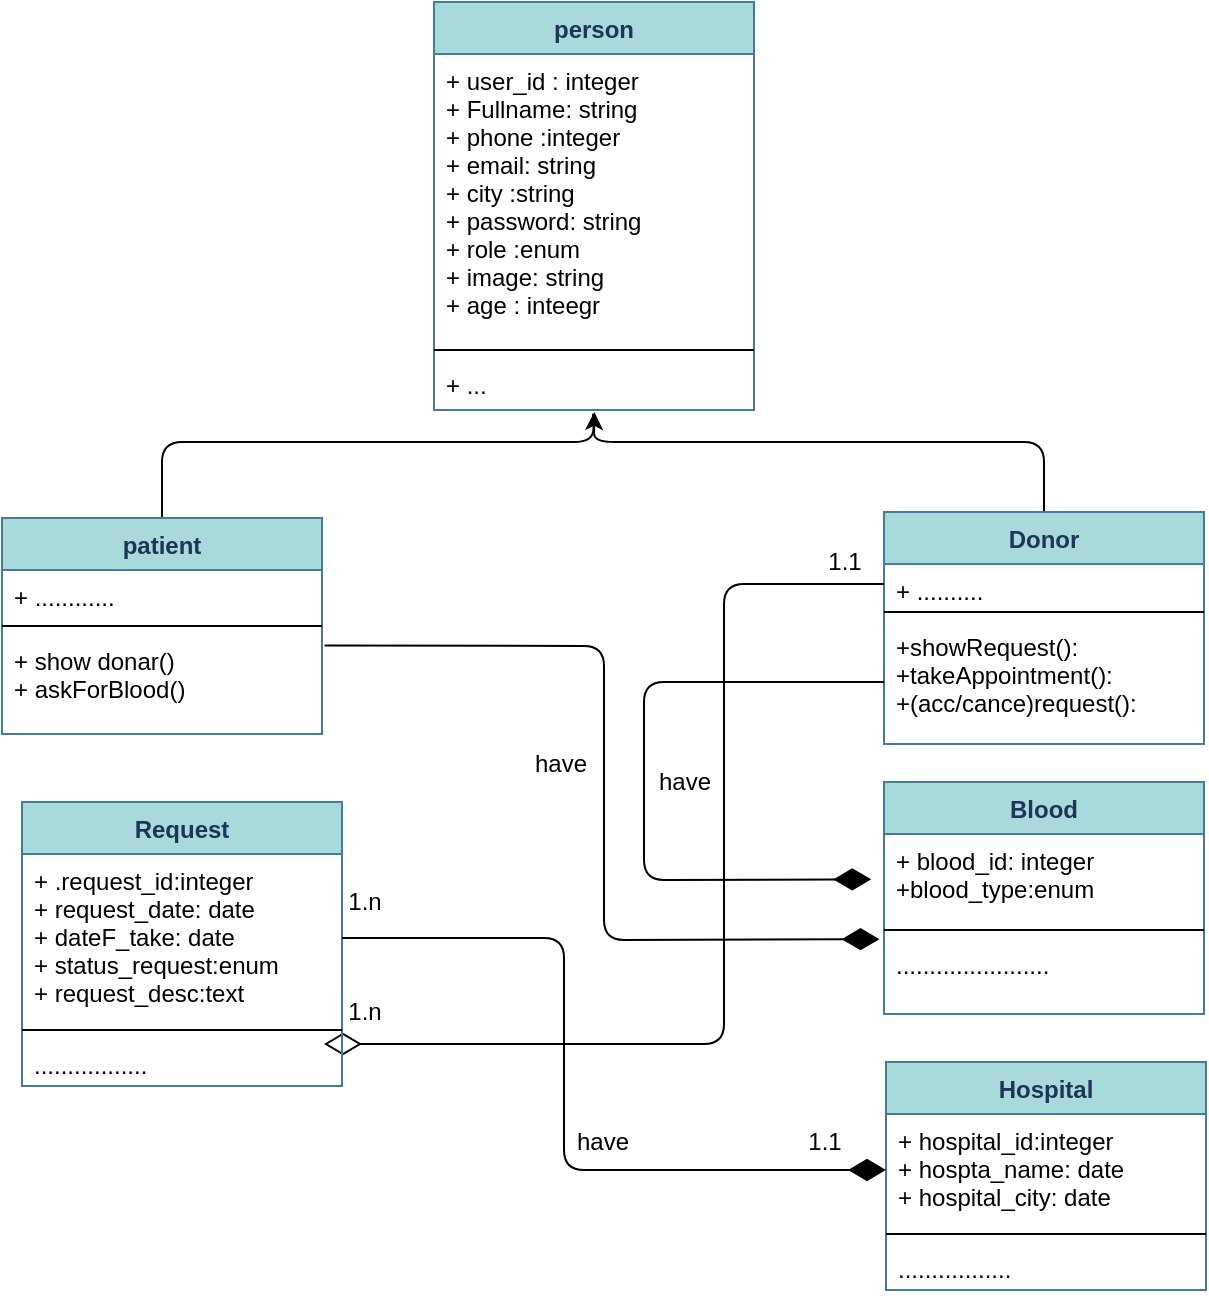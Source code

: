 <mxfile>
    <diagram id="tkmeULXVe4Xe8TgsIE7m" name="Page-1">
        <mxGraphModel dx="610" dy="689" grid="1" gridSize="10" guides="1" tooltips="1" connect="1" arrows="1" fold="1" page="1" pageScale="1" pageWidth="850" pageHeight="1100" math="0" shadow="0">
            <root>
                <mxCell id="0"/>
                <mxCell id="1" parent="0"/>
                <mxCell id="50" value="person" style="swimlane;fontStyle=1;align=center;verticalAlign=top;childLayout=stackLayout;horizontal=1;startSize=26;horizontalStack=0;resizeParent=1;resizeParentMax=0;resizeLast=0;collapsible=1;marginBottom=0;rounded=0;sketch=0;strokeColor=#457B9D;fillColor=#A8DADC;fontColor=#1D3557;" parent="1" vertex="1">
                    <mxGeometry x="326" y="420" width="160" height="204" as="geometry"/>
                </mxCell>
                <mxCell id="51" value="+ user_id : integer&#10;+ Fullname: string&#10;+ phone :integer&#10;+ email: string&#10;+ city :string&#10;+ password: string&#10;+ role :enum&#10;+ image: string&#10;+ age : inteegr&#10;" style="text;strokeColor=none;fillColor=none;align=left;verticalAlign=top;spacingLeft=4;spacingRight=4;overflow=hidden;rotatable=0;points=[[0,0.5],[1,0.5]];portConstraint=eastwest;" parent="50" vertex="1">
                    <mxGeometry y="26" width="160" height="144" as="geometry"/>
                </mxCell>
                <mxCell id="52" value="" style="line;strokeWidth=1;fillColor=none;align=left;verticalAlign=middle;spacingTop=-1;spacingLeft=3;spacingRight=3;rotatable=0;labelPosition=right;points=[];portConstraint=eastwest;" parent="50" vertex="1">
                    <mxGeometry y="170" width="160" height="8" as="geometry"/>
                </mxCell>
                <mxCell id="53" value="+ ..." style="text;strokeColor=none;fillColor=none;align=left;verticalAlign=top;spacingLeft=4;spacingRight=4;overflow=hidden;rotatable=0;points=[[0,0.5],[1,0.5]];portConstraint=eastwest;" parent="50" vertex="1">
                    <mxGeometry y="178" width="160" height="26" as="geometry"/>
                </mxCell>
                <mxCell id="71" style="edgeStyle=none;html=1;exitX=0.5;exitY=0;exitDx=0;exitDy=0;entryX=0.501;entryY=1.037;entryDx=0;entryDy=0;entryPerimeter=0;" parent="1" source="55" target="53" edge="1">
                    <mxGeometry relative="1" as="geometry">
                        <Array as="points">
                            <mxPoint x="631" y="640"/>
                            <mxPoint x="406" y="640"/>
                        </Array>
                    </mxGeometry>
                </mxCell>
                <mxCell id="55" value="Donor" style="swimlane;fontStyle=1;align=center;verticalAlign=top;childLayout=stackLayout;horizontal=1;startSize=26;horizontalStack=0;resizeParent=1;resizeParentMax=0;resizeLast=0;collapsible=1;marginBottom=0;rounded=0;sketch=0;strokeColor=#457B9D;fillColor=#A8DADC;fontColor=#1D3557;" parent="1" vertex="1">
                    <mxGeometry x="551" y="675" width="160" height="116" as="geometry"/>
                </mxCell>
                <mxCell id="56" value="+ ..........&#10;" style="text;strokeColor=none;fillColor=none;align=left;verticalAlign=top;spacingLeft=4;spacingRight=4;overflow=hidden;rotatable=0;points=[[0,0.5],[1,0.5]];portConstraint=eastwest;" parent="55" vertex="1">
                    <mxGeometry y="26" width="160" height="20" as="geometry"/>
                </mxCell>
                <mxCell id="57" value="" style="line;strokeWidth=1;fillColor=none;align=left;verticalAlign=middle;spacingTop=-1;spacingLeft=3;spacingRight=3;rotatable=0;labelPosition=right;points=[];portConstraint=eastwest;" parent="55" vertex="1">
                    <mxGeometry y="46" width="160" height="8" as="geometry"/>
                </mxCell>
                <mxCell id="58" value="+showRequest():&#10;+takeAppointment():&#10;+(acc/cance)request():" style="text;strokeColor=none;fillColor=none;align=left;verticalAlign=top;spacingLeft=4;spacingRight=4;overflow=hidden;rotatable=0;points=[[0,0.5],[1,0.5]];portConstraint=eastwest;" parent="55" vertex="1">
                    <mxGeometry y="54" width="160" height="62" as="geometry"/>
                </mxCell>
                <mxCell id="72" style="edgeStyle=none;html=1;exitX=0.5;exitY=0;exitDx=0;exitDy=0;endArrow=none;endFill=0;entryX=0.497;entryY=1.073;entryDx=0;entryDy=0;entryPerimeter=0;" parent="1" source="59" target="53" edge="1">
                    <mxGeometry relative="1" as="geometry">
                        <mxPoint x="401" y="630" as="targetPoint"/>
                        <Array as="points">
                            <mxPoint x="190" y="640"/>
                            <mxPoint x="406" y="640"/>
                        </Array>
                    </mxGeometry>
                </mxCell>
                <mxCell id="59" value="patient" style="swimlane;fontStyle=1;align=center;verticalAlign=top;childLayout=stackLayout;horizontal=1;startSize=26;horizontalStack=0;resizeParent=1;resizeParentMax=0;resizeLast=0;collapsible=1;marginBottom=0;rounded=0;sketch=0;strokeColor=#457B9D;fillColor=#A8DADC;fontColor=#1D3557;" parent="1" vertex="1">
                    <mxGeometry x="110" y="678" width="160" height="108" as="geometry"/>
                </mxCell>
                <mxCell id="60" value="+ ............&#10;" style="text;strokeColor=none;fillColor=none;align=left;verticalAlign=top;spacingLeft=4;spacingRight=4;overflow=hidden;rotatable=0;points=[[0,0.5],[1,0.5]];portConstraint=eastwest;" parent="59" vertex="1">
                    <mxGeometry y="26" width="160" height="24" as="geometry"/>
                </mxCell>
                <mxCell id="61" value="" style="line;strokeWidth=1;fillColor=none;align=left;verticalAlign=middle;spacingTop=-1;spacingLeft=3;spacingRight=3;rotatable=0;labelPosition=right;points=[];portConstraint=eastwest;" parent="59" vertex="1">
                    <mxGeometry y="50" width="160" height="8" as="geometry"/>
                </mxCell>
                <mxCell id="62" value="+ show donar()&#10;+ askForBlood()" style="text;strokeColor=none;fillColor=none;align=left;verticalAlign=top;spacingLeft=4;spacingRight=4;overflow=hidden;rotatable=0;points=[[0,0.5],[1,0.5]];portConstraint=eastwest;" parent="59" vertex="1">
                    <mxGeometry y="58" width="160" height="50" as="geometry"/>
                </mxCell>
                <mxCell id="64" value="" style="endArrow=diamondThin;endFill=1;endSize=16;html=1;entryX=-0.04;entryY=0.515;entryDx=0;entryDy=0;exitX=0;exitY=0.5;exitDx=0;exitDy=0;entryPerimeter=0;" parent="1" source="58" target="68" edge="1">
                    <mxGeometry width="160" relative="1" as="geometry">
                        <mxPoint x="486" y="765" as="sourcePoint"/>
                        <mxPoint x="431" y="780" as="targetPoint"/>
                        <Array as="points">
                            <mxPoint x="431" y="760"/>
                            <mxPoint x="431" y="859"/>
                        </Array>
                    </mxGeometry>
                </mxCell>
                <mxCell id="67" value="Blood" style="swimlane;fontStyle=1;align=center;verticalAlign=top;childLayout=stackLayout;horizontal=1;startSize=26;horizontalStack=0;resizeParent=1;resizeParentMax=0;resizeLast=0;collapsible=1;marginBottom=0;rounded=0;sketch=0;strokeColor=#457B9D;fillColor=#A8DADC;fontColor=#1D3557;" parent="1" vertex="1">
                    <mxGeometry x="551" y="810" width="160" height="116" as="geometry"/>
                </mxCell>
                <mxCell id="68" value="+ blood_id: integer&#10;+blood_type:enum " style="text;strokeColor=none;fillColor=none;align=left;verticalAlign=top;spacingLeft=4;spacingRight=4;overflow=hidden;rotatable=0;points=[[0,0.5],[1,0.5]];portConstraint=eastwest;" parent="67" vertex="1">
                    <mxGeometry y="26" width="160" height="44" as="geometry"/>
                </mxCell>
                <mxCell id="69" value="" style="line;strokeWidth=1;fillColor=none;align=left;verticalAlign=middle;spacingTop=-1;spacingLeft=3;spacingRight=3;rotatable=0;labelPosition=right;points=[];portConstraint=eastwest;" parent="67" vertex="1">
                    <mxGeometry y="70" width="160" height="8" as="geometry"/>
                </mxCell>
                <mxCell id="70" value="......................." style="text;strokeColor=none;fillColor=none;align=left;verticalAlign=top;spacingLeft=4;spacingRight=4;overflow=hidden;rotatable=0;points=[[0,0.5],[1,0.5]];portConstraint=eastwest;" parent="67" vertex="1">
                    <mxGeometry y="78" width="160" height="38" as="geometry"/>
                </mxCell>
                <mxCell id="73" value="have" style="text;html=1;align=center;verticalAlign=middle;resizable=0;points=[];autosize=1;strokeColor=none;fillColor=none;" parent="1" vertex="1">
                    <mxGeometry x="431" y="800" width="40" height="20" as="geometry"/>
                </mxCell>
                <mxCell id="74" value="" style="endArrow=diamondThin;endFill=1;endSize=16;html=1;entryX=-0.014;entryY=0.015;entryDx=0;entryDy=0;exitX=1.008;exitY=0.116;exitDx=0;exitDy=0;entryPerimeter=0;exitPerimeter=0;" parent="1" source="62" target="70" edge="1">
                    <mxGeometry width="160" relative="1" as="geometry">
                        <mxPoint x="421" y="760.5" as="sourcePoint"/>
                        <mxPoint x="414.6" y="859.16" as="targetPoint"/>
                        <Array as="points">
                            <mxPoint x="411" y="742"/>
                            <mxPoint x="411" y="889"/>
                        </Array>
                    </mxGeometry>
                </mxCell>
                <mxCell id="75" value="have" style="text;html=1;align=center;verticalAlign=middle;resizable=0;points=[];autosize=1;strokeColor=none;fillColor=none;" parent="1" vertex="1">
                    <mxGeometry x="369" y="791" width="40" height="20" as="geometry"/>
                </mxCell>
                <mxCell id="76" value="Hospital" style="swimlane;fontStyle=1;align=center;verticalAlign=top;childLayout=stackLayout;horizontal=1;startSize=26;horizontalStack=0;resizeParent=1;resizeParentMax=0;resizeLast=0;collapsible=1;marginBottom=0;rounded=0;sketch=0;strokeColor=#457B9D;fillColor=#A8DADC;fontColor=#1D3557;" parent="1" vertex="1">
                    <mxGeometry x="552" y="950" width="160" height="114" as="geometry"/>
                </mxCell>
                <mxCell id="77" value="+ hospital_id:integer&#10;+ hospta_name: date&#10;+ hospital_city: date" style="text;strokeColor=none;fillColor=none;align=left;verticalAlign=top;spacingLeft=4;spacingRight=4;overflow=hidden;rotatable=0;points=[[0,0.5],[1,0.5]];portConstraint=eastwest;" parent="76" vertex="1">
                    <mxGeometry y="26" width="160" height="56" as="geometry"/>
                </mxCell>
                <mxCell id="78" value="" style="line;strokeWidth=1;fillColor=none;align=left;verticalAlign=middle;spacingTop=-1;spacingLeft=3;spacingRight=3;rotatable=0;labelPosition=right;points=[];portConstraint=eastwest;" parent="76" vertex="1">
                    <mxGeometry y="82" width="160" height="8" as="geometry"/>
                </mxCell>
                <mxCell id="79" value="................." style="text;strokeColor=none;fillColor=none;align=left;verticalAlign=top;spacingLeft=4;spacingRight=4;overflow=hidden;rotatable=0;points=[[0,0.5],[1,0.5]];portConstraint=eastwest;" parent="76" vertex="1">
                    <mxGeometry y="90" width="160" height="24" as="geometry"/>
                </mxCell>
                <mxCell id="80" style="edgeStyle=none;html=1;exitX=0;exitY=0.5;exitDx=0;exitDy=0;endArrow=diamondThin;endFill=0;startSize=6;endSize=16;" parent="1" source="56" edge="1">
                    <mxGeometry relative="1" as="geometry">
                        <mxPoint x="271" y="941" as="targetPoint"/>
                        <Array as="points">
                            <mxPoint x="471" y="711"/>
                            <mxPoint x="471" y="941"/>
                        </Array>
                    </mxGeometry>
                </mxCell>
                <mxCell id="81" value="1.n" style="text;html=1;align=center;verticalAlign=middle;resizable=0;points=[];autosize=1;strokeColor=none;fillColor=none;" parent="1" vertex="1">
                    <mxGeometry x="276" y="915" width="30" height="20" as="geometry"/>
                </mxCell>
                <mxCell id="82" value="1.1" style="text;html=1;align=center;verticalAlign=middle;resizable=0;points=[];autosize=1;strokeColor=none;fillColor=none;" parent="1" vertex="1">
                    <mxGeometry x="516" y="690" width="30" height="20" as="geometry"/>
                </mxCell>
                <mxCell id="83" value="Request" style="swimlane;fontStyle=1;align=center;verticalAlign=top;childLayout=stackLayout;horizontal=1;startSize=26;horizontalStack=0;resizeParent=1;resizeParentMax=0;resizeLast=0;collapsible=1;marginBottom=0;rounded=0;sketch=0;strokeColor=#457B9D;fillColor=#A8DADC;fontColor=#1D3557;" parent="1" vertex="1">
                    <mxGeometry x="120" y="820" width="160" height="142" as="geometry"/>
                </mxCell>
                <mxCell id="84" value="+ .request_id:integer&#10;+ request_date: date&#10;+ dateF_take: date&#10;+ status_request:enum&#10;+ request_desc:text" style="text;strokeColor=none;fillColor=none;align=left;verticalAlign=top;spacingLeft=4;spacingRight=4;overflow=hidden;rotatable=0;points=[[0,0.5],[1,0.5]];portConstraint=eastwest;" parent="83" vertex="1">
                    <mxGeometry y="26" width="160" height="84" as="geometry"/>
                </mxCell>
                <mxCell id="85" value="" style="line;strokeWidth=1;fillColor=none;align=left;verticalAlign=middle;spacingTop=-1;spacingLeft=3;spacingRight=3;rotatable=0;labelPosition=right;points=[];portConstraint=eastwest;" parent="83" vertex="1">
                    <mxGeometry y="110" width="160" height="8" as="geometry"/>
                </mxCell>
                <mxCell id="86" value="................." style="text;strokeColor=none;fillColor=none;align=left;verticalAlign=top;spacingLeft=4;spacingRight=4;overflow=hidden;rotatable=0;points=[[0,0.5],[1,0.5]];portConstraint=eastwest;" parent="83" vertex="1">
                    <mxGeometry y="118" width="160" height="24" as="geometry"/>
                </mxCell>
                <mxCell id="87" style="edgeStyle=none;html=1;exitX=1;exitY=0.5;exitDx=0;exitDy=0;entryX=0;entryY=0.5;entryDx=0;entryDy=0;endArrow=diamondThin;endFill=1;startSize=6;endSize=16;" parent="1" source="84" target="77" edge="1">
                    <mxGeometry relative="1" as="geometry">
                        <Array as="points">
                            <mxPoint x="391" y="888"/>
                            <mxPoint x="391" y="1004"/>
                        </Array>
                    </mxGeometry>
                </mxCell>
                <mxCell id="88" value="1.1" style="text;html=1;align=center;verticalAlign=middle;resizable=0;points=[];autosize=1;strokeColor=none;fillColor=none;" parent="1" vertex="1">
                    <mxGeometry x="506" y="980" width="30" height="20" as="geometry"/>
                </mxCell>
                <mxCell id="89" value="1.n" style="text;html=1;align=center;verticalAlign=middle;resizable=0;points=[];autosize=1;strokeColor=none;fillColor=none;" parent="1" vertex="1">
                    <mxGeometry x="276" y="860" width="30" height="20" as="geometry"/>
                </mxCell>
                <mxCell id="90" value="have" style="text;html=1;align=center;verticalAlign=middle;resizable=0;points=[];autosize=1;strokeColor=none;fillColor=none;" parent="1" vertex="1">
                    <mxGeometry x="390" y="980" width="40" height="20" as="geometry"/>
                </mxCell>
            </root>
        </mxGraphModel>
    </diagram>
</mxfile>